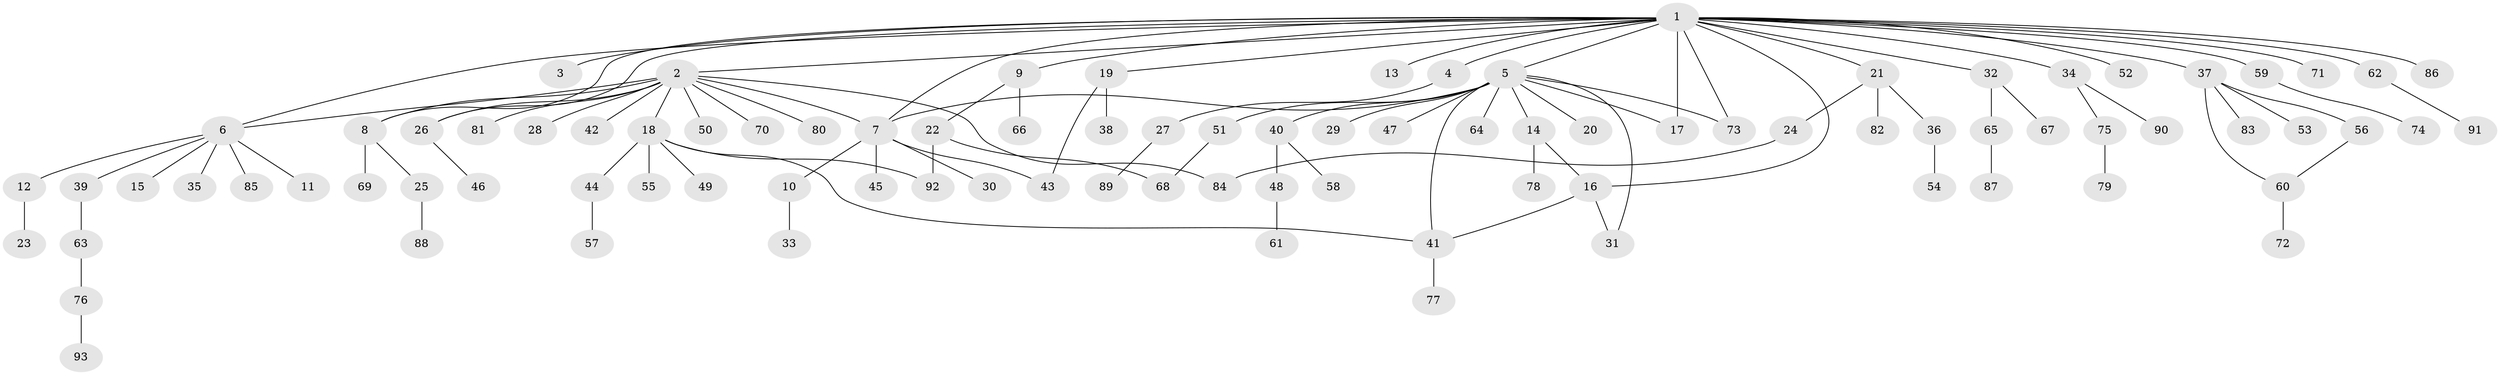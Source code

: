 // Generated by graph-tools (version 1.1) at 2025/35/03/09/25 02:35:21]
// undirected, 93 vertices, 108 edges
graph export_dot {
graph [start="1"]
  node [color=gray90,style=filled];
  1;
  2;
  3;
  4;
  5;
  6;
  7;
  8;
  9;
  10;
  11;
  12;
  13;
  14;
  15;
  16;
  17;
  18;
  19;
  20;
  21;
  22;
  23;
  24;
  25;
  26;
  27;
  28;
  29;
  30;
  31;
  32;
  33;
  34;
  35;
  36;
  37;
  38;
  39;
  40;
  41;
  42;
  43;
  44;
  45;
  46;
  47;
  48;
  49;
  50;
  51;
  52;
  53;
  54;
  55;
  56;
  57;
  58;
  59;
  60;
  61;
  62;
  63;
  64;
  65;
  66;
  67;
  68;
  69;
  70;
  71;
  72;
  73;
  74;
  75;
  76;
  77;
  78;
  79;
  80;
  81;
  82;
  83;
  84;
  85;
  86;
  87;
  88;
  89;
  90;
  91;
  92;
  93;
  1 -- 2;
  1 -- 3;
  1 -- 4;
  1 -- 5;
  1 -- 6;
  1 -- 7;
  1 -- 8;
  1 -- 9;
  1 -- 13;
  1 -- 16;
  1 -- 17;
  1 -- 19;
  1 -- 21;
  1 -- 26;
  1 -- 32;
  1 -- 34;
  1 -- 37;
  1 -- 52;
  1 -- 59;
  1 -- 62;
  1 -- 71;
  1 -- 73;
  1 -- 86;
  2 -- 6;
  2 -- 7;
  2 -- 8;
  2 -- 18;
  2 -- 26;
  2 -- 28;
  2 -- 42;
  2 -- 50;
  2 -- 70;
  2 -- 80;
  2 -- 81;
  2 -- 84;
  4 -- 27;
  5 -- 7;
  5 -- 14;
  5 -- 17;
  5 -- 20;
  5 -- 29;
  5 -- 31;
  5 -- 40;
  5 -- 41;
  5 -- 47;
  5 -- 51;
  5 -- 64;
  5 -- 73;
  6 -- 11;
  6 -- 12;
  6 -- 15;
  6 -- 35;
  6 -- 39;
  6 -- 85;
  7 -- 10;
  7 -- 30;
  7 -- 43;
  7 -- 45;
  8 -- 25;
  8 -- 69;
  9 -- 22;
  9 -- 66;
  10 -- 33;
  12 -- 23;
  14 -- 16;
  14 -- 78;
  16 -- 31;
  16 -- 41;
  18 -- 41;
  18 -- 44;
  18 -- 49;
  18 -- 55;
  18 -- 92;
  19 -- 38;
  19 -- 43;
  21 -- 24;
  21 -- 36;
  21 -- 82;
  22 -- 68;
  22 -- 92;
  24 -- 84;
  25 -- 88;
  26 -- 46;
  27 -- 89;
  32 -- 65;
  32 -- 67;
  34 -- 75;
  34 -- 90;
  36 -- 54;
  37 -- 53;
  37 -- 56;
  37 -- 60;
  37 -- 83;
  39 -- 63;
  40 -- 48;
  40 -- 58;
  41 -- 77;
  44 -- 57;
  48 -- 61;
  51 -- 68;
  56 -- 60;
  59 -- 74;
  60 -- 72;
  62 -- 91;
  63 -- 76;
  65 -- 87;
  75 -- 79;
  76 -- 93;
}
